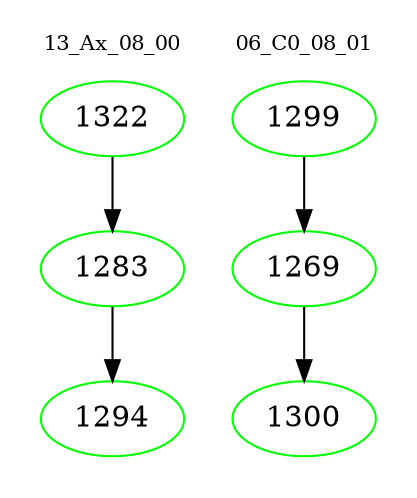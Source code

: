 digraph{
subgraph cluster_0 {
color = white
label = "13_Ax_08_00";
fontsize=10;
T0_1322 [label="1322", color="green"]
T0_1322 -> T0_1283 [color="black"]
T0_1283 [label="1283", color="green"]
T0_1283 -> T0_1294 [color="black"]
T0_1294 [label="1294", color="green"]
}
subgraph cluster_1 {
color = white
label = "06_C0_08_01";
fontsize=10;
T1_1299 [label="1299", color="green"]
T1_1299 -> T1_1269 [color="black"]
T1_1269 [label="1269", color="green"]
T1_1269 -> T1_1300 [color="black"]
T1_1300 [label="1300", color="green"]
}
}
